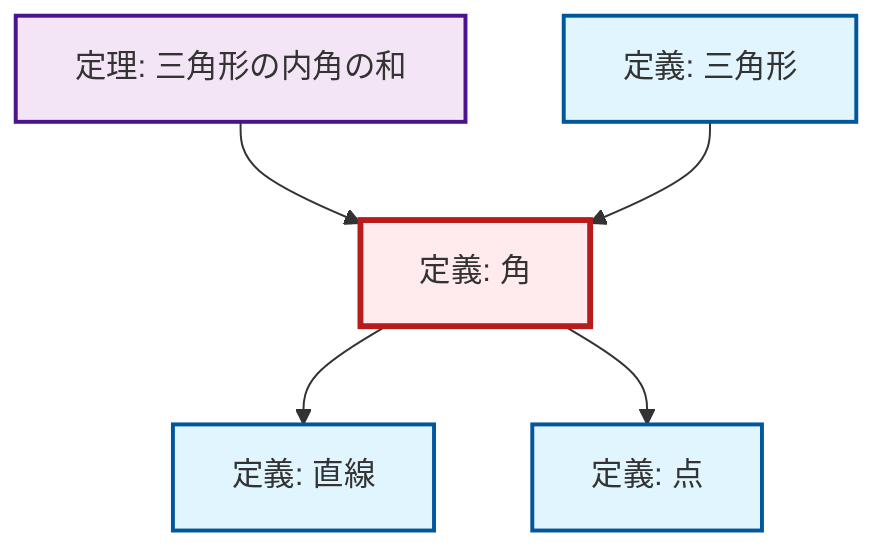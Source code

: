 graph TD
    classDef definition fill:#e1f5fe,stroke:#01579b,stroke-width:2px
    classDef theorem fill:#f3e5f5,stroke:#4a148c,stroke-width:2px
    classDef axiom fill:#fff3e0,stroke:#e65100,stroke-width:2px
    classDef example fill:#e8f5e9,stroke:#1b5e20,stroke-width:2px
    classDef current fill:#ffebee,stroke:#b71c1c,stroke-width:3px
    def-angle["定義: 角"]:::definition
    def-line["定義: 直線"]:::definition
    thm-angle-sum-triangle["定理: 三角形の内角の和"]:::theorem
    def-point["定義: 点"]:::definition
    def-triangle["定義: 三角形"]:::definition
    def-angle --> def-line
    thm-angle-sum-triangle --> def-angle
    def-triangle --> def-angle
    def-angle --> def-point
    class def-angle current